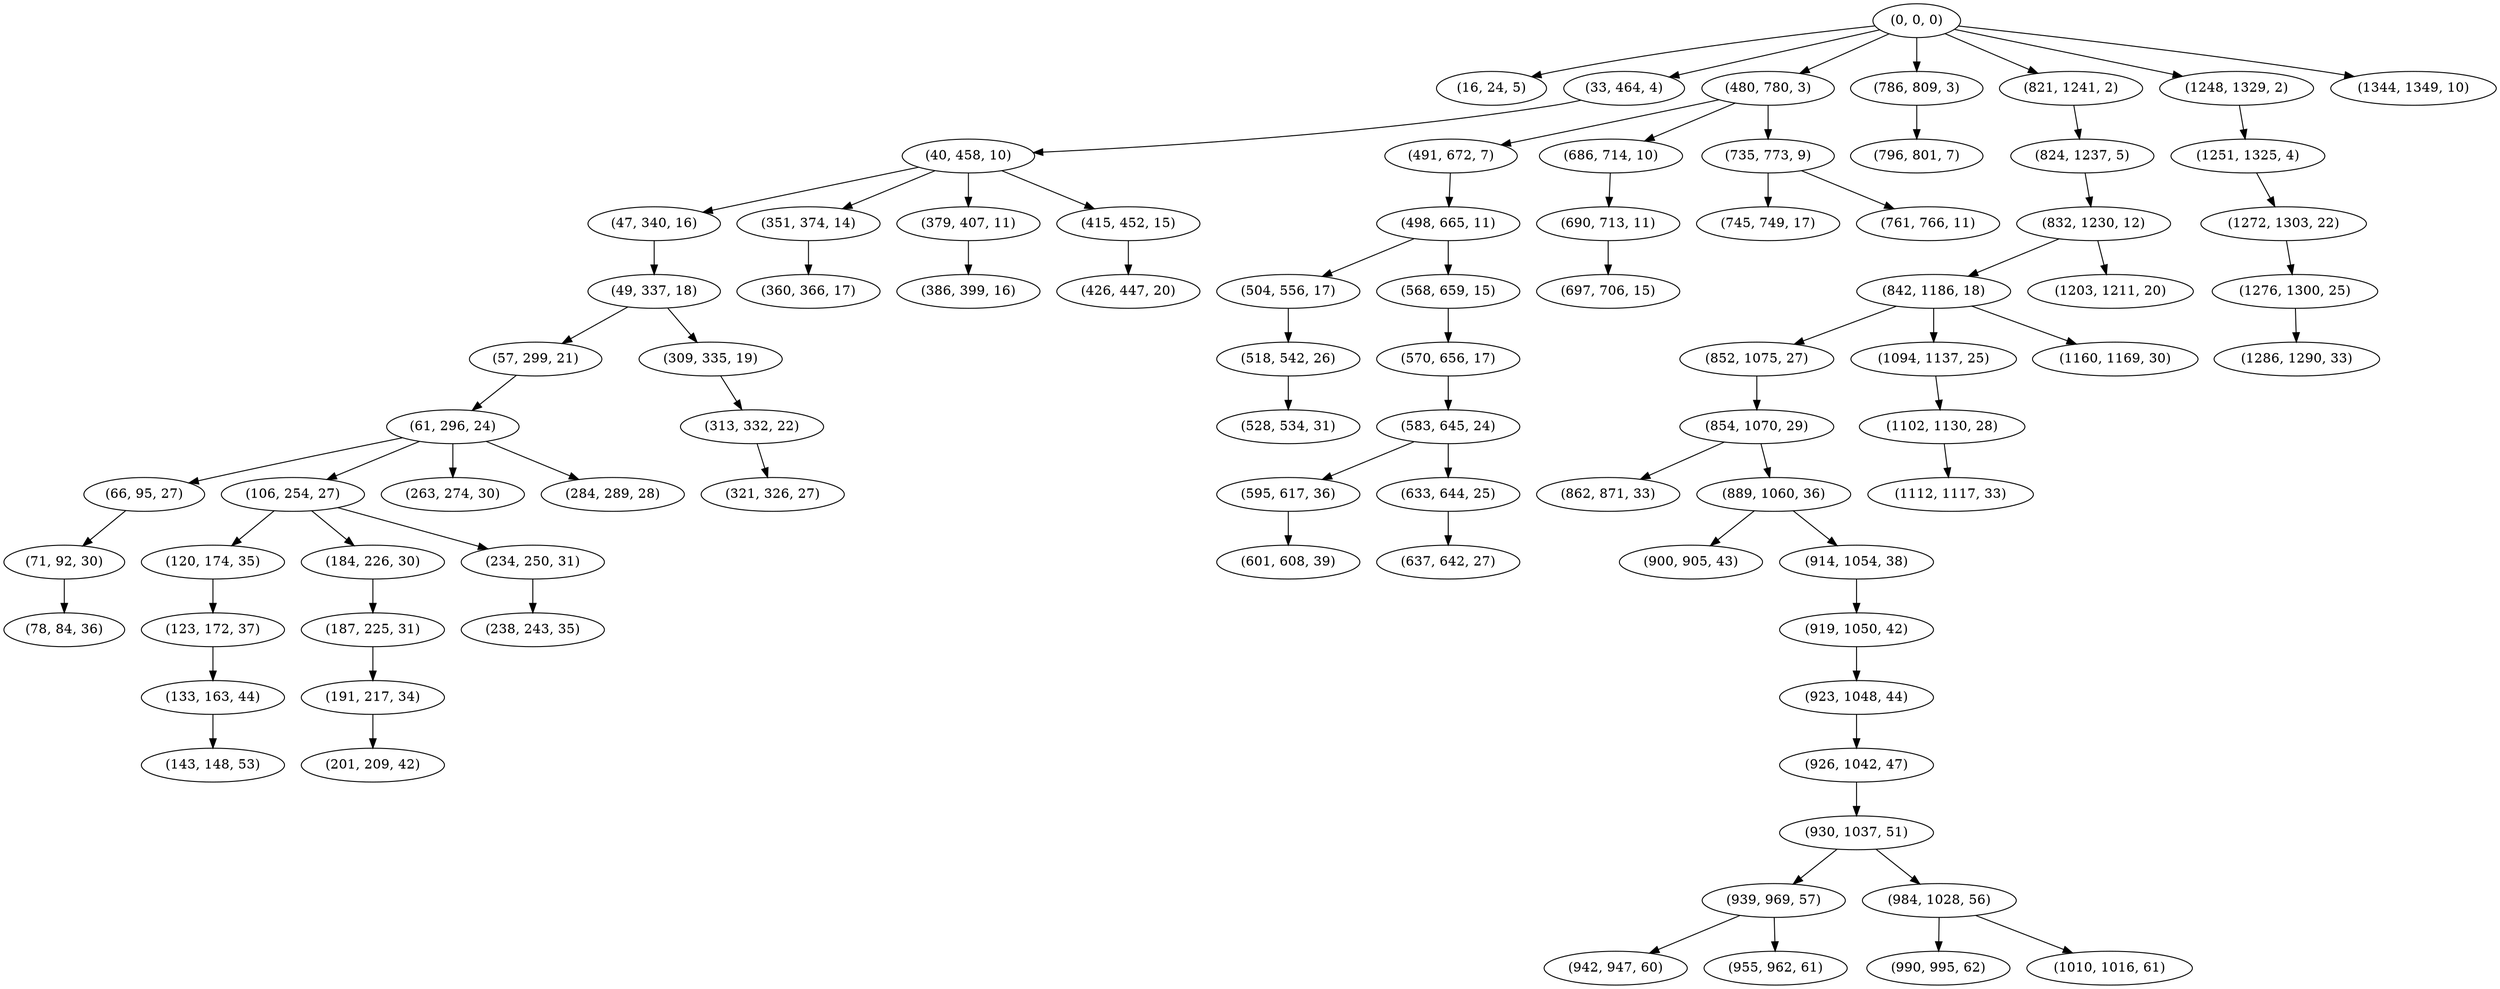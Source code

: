 digraph tree {
    "(0, 0, 0)";
    "(16, 24, 5)";
    "(33, 464, 4)";
    "(40, 458, 10)";
    "(47, 340, 16)";
    "(49, 337, 18)";
    "(57, 299, 21)";
    "(61, 296, 24)";
    "(66, 95, 27)";
    "(71, 92, 30)";
    "(78, 84, 36)";
    "(106, 254, 27)";
    "(120, 174, 35)";
    "(123, 172, 37)";
    "(133, 163, 44)";
    "(143, 148, 53)";
    "(184, 226, 30)";
    "(187, 225, 31)";
    "(191, 217, 34)";
    "(201, 209, 42)";
    "(234, 250, 31)";
    "(238, 243, 35)";
    "(263, 274, 30)";
    "(284, 289, 28)";
    "(309, 335, 19)";
    "(313, 332, 22)";
    "(321, 326, 27)";
    "(351, 374, 14)";
    "(360, 366, 17)";
    "(379, 407, 11)";
    "(386, 399, 16)";
    "(415, 452, 15)";
    "(426, 447, 20)";
    "(480, 780, 3)";
    "(491, 672, 7)";
    "(498, 665, 11)";
    "(504, 556, 17)";
    "(518, 542, 26)";
    "(528, 534, 31)";
    "(568, 659, 15)";
    "(570, 656, 17)";
    "(583, 645, 24)";
    "(595, 617, 36)";
    "(601, 608, 39)";
    "(633, 644, 25)";
    "(637, 642, 27)";
    "(686, 714, 10)";
    "(690, 713, 11)";
    "(697, 706, 15)";
    "(735, 773, 9)";
    "(745, 749, 17)";
    "(761, 766, 11)";
    "(786, 809, 3)";
    "(796, 801, 7)";
    "(821, 1241, 2)";
    "(824, 1237, 5)";
    "(832, 1230, 12)";
    "(842, 1186, 18)";
    "(852, 1075, 27)";
    "(854, 1070, 29)";
    "(862, 871, 33)";
    "(889, 1060, 36)";
    "(900, 905, 43)";
    "(914, 1054, 38)";
    "(919, 1050, 42)";
    "(923, 1048, 44)";
    "(926, 1042, 47)";
    "(930, 1037, 51)";
    "(939, 969, 57)";
    "(942, 947, 60)";
    "(955, 962, 61)";
    "(984, 1028, 56)";
    "(990, 995, 62)";
    "(1010, 1016, 61)";
    "(1094, 1137, 25)";
    "(1102, 1130, 28)";
    "(1112, 1117, 33)";
    "(1160, 1169, 30)";
    "(1203, 1211, 20)";
    "(1248, 1329, 2)";
    "(1251, 1325, 4)";
    "(1272, 1303, 22)";
    "(1276, 1300, 25)";
    "(1286, 1290, 33)";
    "(1344, 1349, 10)";
    "(0, 0, 0)" -> "(16, 24, 5)";
    "(0, 0, 0)" -> "(33, 464, 4)";
    "(0, 0, 0)" -> "(480, 780, 3)";
    "(0, 0, 0)" -> "(786, 809, 3)";
    "(0, 0, 0)" -> "(821, 1241, 2)";
    "(0, 0, 0)" -> "(1248, 1329, 2)";
    "(0, 0, 0)" -> "(1344, 1349, 10)";
    "(33, 464, 4)" -> "(40, 458, 10)";
    "(40, 458, 10)" -> "(47, 340, 16)";
    "(40, 458, 10)" -> "(351, 374, 14)";
    "(40, 458, 10)" -> "(379, 407, 11)";
    "(40, 458, 10)" -> "(415, 452, 15)";
    "(47, 340, 16)" -> "(49, 337, 18)";
    "(49, 337, 18)" -> "(57, 299, 21)";
    "(49, 337, 18)" -> "(309, 335, 19)";
    "(57, 299, 21)" -> "(61, 296, 24)";
    "(61, 296, 24)" -> "(66, 95, 27)";
    "(61, 296, 24)" -> "(106, 254, 27)";
    "(61, 296, 24)" -> "(263, 274, 30)";
    "(61, 296, 24)" -> "(284, 289, 28)";
    "(66, 95, 27)" -> "(71, 92, 30)";
    "(71, 92, 30)" -> "(78, 84, 36)";
    "(106, 254, 27)" -> "(120, 174, 35)";
    "(106, 254, 27)" -> "(184, 226, 30)";
    "(106, 254, 27)" -> "(234, 250, 31)";
    "(120, 174, 35)" -> "(123, 172, 37)";
    "(123, 172, 37)" -> "(133, 163, 44)";
    "(133, 163, 44)" -> "(143, 148, 53)";
    "(184, 226, 30)" -> "(187, 225, 31)";
    "(187, 225, 31)" -> "(191, 217, 34)";
    "(191, 217, 34)" -> "(201, 209, 42)";
    "(234, 250, 31)" -> "(238, 243, 35)";
    "(309, 335, 19)" -> "(313, 332, 22)";
    "(313, 332, 22)" -> "(321, 326, 27)";
    "(351, 374, 14)" -> "(360, 366, 17)";
    "(379, 407, 11)" -> "(386, 399, 16)";
    "(415, 452, 15)" -> "(426, 447, 20)";
    "(480, 780, 3)" -> "(491, 672, 7)";
    "(480, 780, 3)" -> "(686, 714, 10)";
    "(480, 780, 3)" -> "(735, 773, 9)";
    "(491, 672, 7)" -> "(498, 665, 11)";
    "(498, 665, 11)" -> "(504, 556, 17)";
    "(498, 665, 11)" -> "(568, 659, 15)";
    "(504, 556, 17)" -> "(518, 542, 26)";
    "(518, 542, 26)" -> "(528, 534, 31)";
    "(568, 659, 15)" -> "(570, 656, 17)";
    "(570, 656, 17)" -> "(583, 645, 24)";
    "(583, 645, 24)" -> "(595, 617, 36)";
    "(583, 645, 24)" -> "(633, 644, 25)";
    "(595, 617, 36)" -> "(601, 608, 39)";
    "(633, 644, 25)" -> "(637, 642, 27)";
    "(686, 714, 10)" -> "(690, 713, 11)";
    "(690, 713, 11)" -> "(697, 706, 15)";
    "(735, 773, 9)" -> "(745, 749, 17)";
    "(735, 773, 9)" -> "(761, 766, 11)";
    "(786, 809, 3)" -> "(796, 801, 7)";
    "(821, 1241, 2)" -> "(824, 1237, 5)";
    "(824, 1237, 5)" -> "(832, 1230, 12)";
    "(832, 1230, 12)" -> "(842, 1186, 18)";
    "(832, 1230, 12)" -> "(1203, 1211, 20)";
    "(842, 1186, 18)" -> "(852, 1075, 27)";
    "(842, 1186, 18)" -> "(1094, 1137, 25)";
    "(842, 1186, 18)" -> "(1160, 1169, 30)";
    "(852, 1075, 27)" -> "(854, 1070, 29)";
    "(854, 1070, 29)" -> "(862, 871, 33)";
    "(854, 1070, 29)" -> "(889, 1060, 36)";
    "(889, 1060, 36)" -> "(900, 905, 43)";
    "(889, 1060, 36)" -> "(914, 1054, 38)";
    "(914, 1054, 38)" -> "(919, 1050, 42)";
    "(919, 1050, 42)" -> "(923, 1048, 44)";
    "(923, 1048, 44)" -> "(926, 1042, 47)";
    "(926, 1042, 47)" -> "(930, 1037, 51)";
    "(930, 1037, 51)" -> "(939, 969, 57)";
    "(930, 1037, 51)" -> "(984, 1028, 56)";
    "(939, 969, 57)" -> "(942, 947, 60)";
    "(939, 969, 57)" -> "(955, 962, 61)";
    "(984, 1028, 56)" -> "(990, 995, 62)";
    "(984, 1028, 56)" -> "(1010, 1016, 61)";
    "(1094, 1137, 25)" -> "(1102, 1130, 28)";
    "(1102, 1130, 28)" -> "(1112, 1117, 33)";
    "(1248, 1329, 2)" -> "(1251, 1325, 4)";
    "(1251, 1325, 4)" -> "(1272, 1303, 22)";
    "(1272, 1303, 22)" -> "(1276, 1300, 25)";
    "(1276, 1300, 25)" -> "(1286, 1290, 33)";
}
